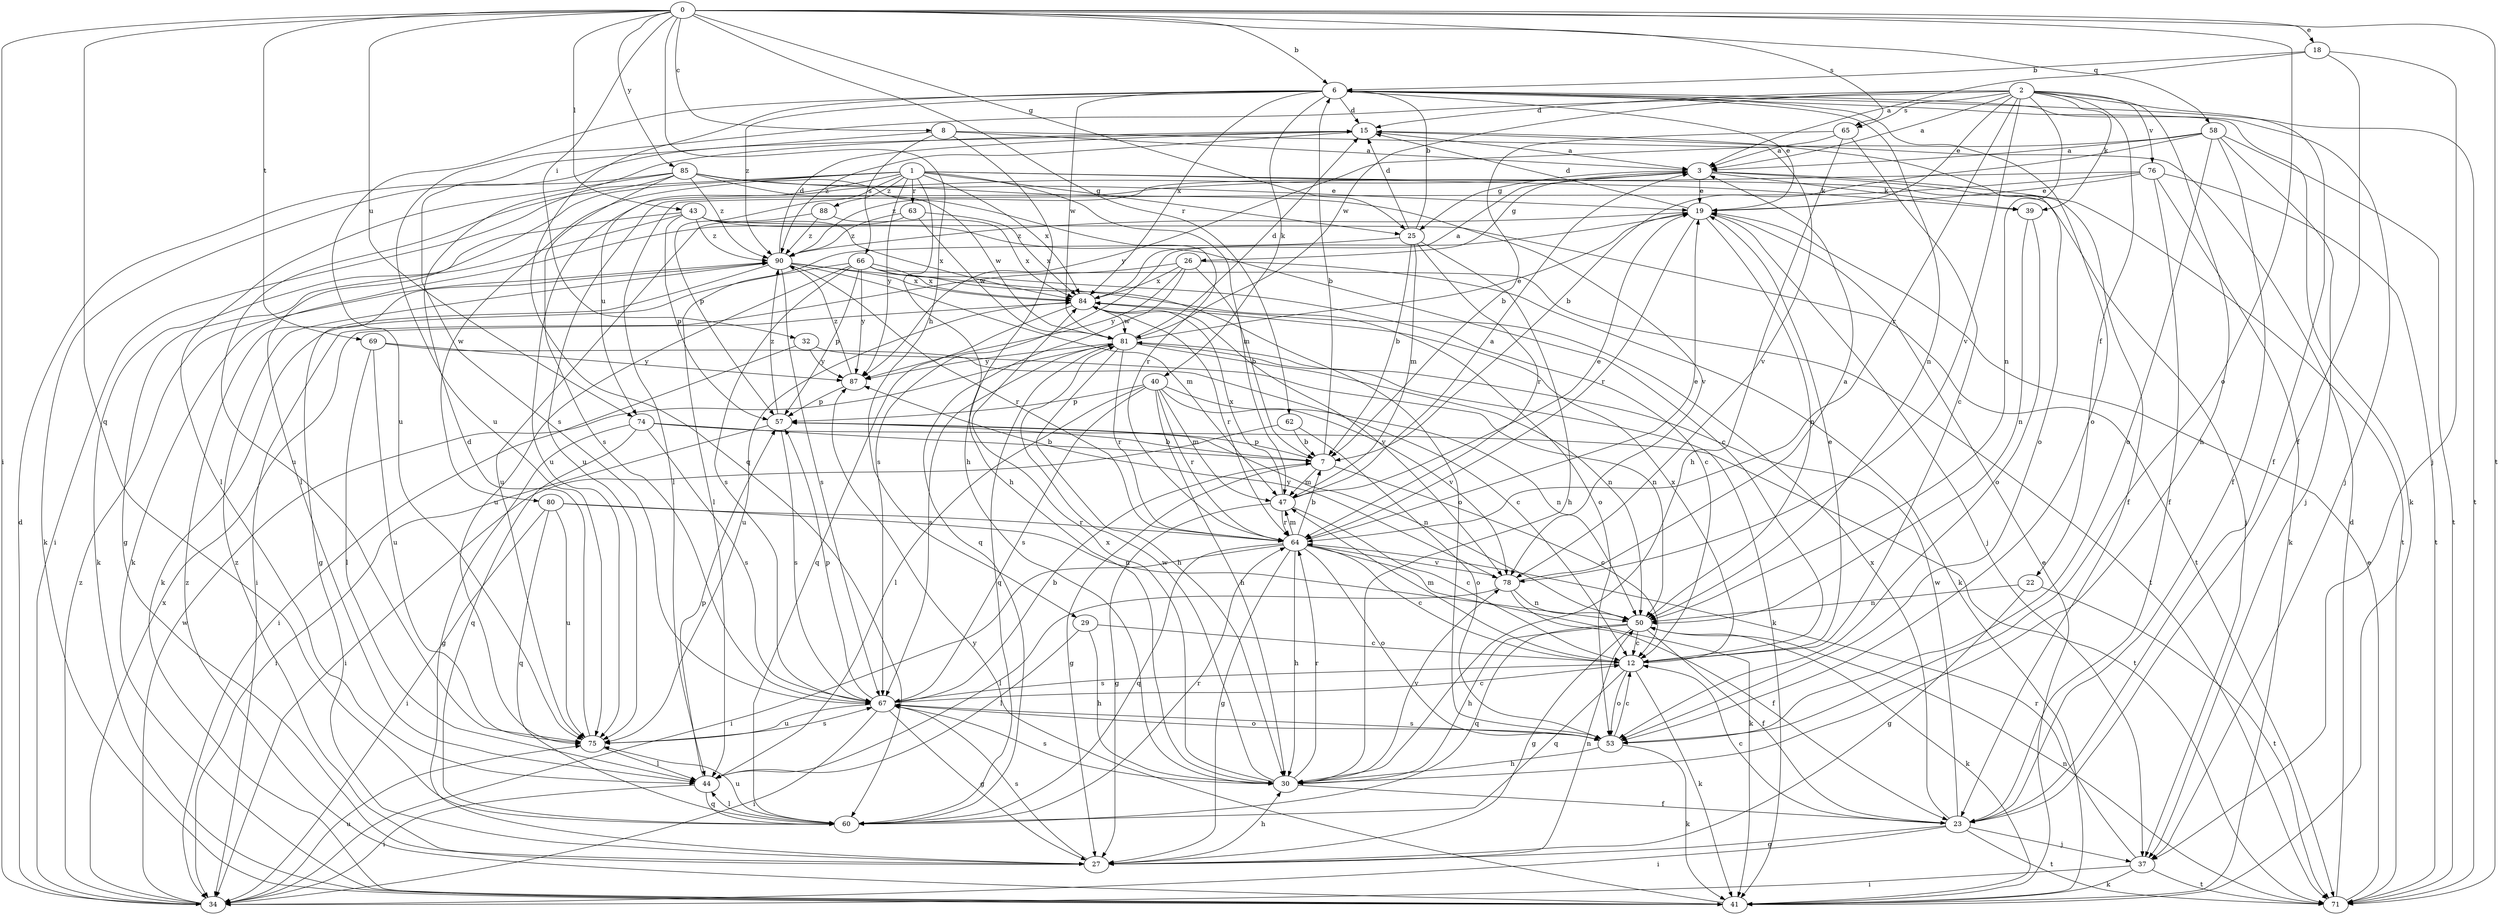 strict digraph  {
0;
1;
2;
3;
6;
7;
8;
12;
15;
18;
19;
22;
23;
25;
26;
27;
29;
30;
32;
34;
37;
39;
40;
41;
43;
44;
47;
50;
53;
57;
58;
60;
62;
63;
64;
65;
66;
67;
69;
71;
74;
75;
76;
78;
80;
81;
84;
85;
87;
88;
90;
0 -> 6  [label=b];
0 -> 8  [label=c];
0 -> 18  [label=e];
0 -> 25  [label=g];
0 -> 29  [label=h];
0 -> 32  [label=i];
0 -> 34  [label=i];
0 -> 43  [label=l];
0 -> 53  [label=o];
0 -> 58  [label=q];
0 -> 60  [label=q];
0 -> 62  [label=r];
0 -> 65  [label=s];
0 -> 69  [label=t];
0 -> 71  [label=t];
0 -> 74  [label=u];
0 -> 85  [label=y];
1 -> 25  [label=g];
1 -> 30  [label=h];
1 -> 34  [label=i];
1 -> 37  [label=j];
1 -> 39  [label=k];
1 -> 44  [label=l];
1 -> 47  [label=m];
1 -> 57  [label=p];
1 -> 63  [label=r];
1 -> 74  [label=u];
1 -> 80  [label=w];
1 -> 84  [label=x];
1 -> 87  [label=y];
1 -> 88  [label=z];
2 -> 3  [label=a];
2 -> 15  [label=d];
2 -> 19  [label=e];
2 -> 22  [label=f];
2 -> 23  [label=f];
2 -> 30  [label=h];
2 -> 39  [label=k];
2 -> 50  [label=n];
2 -> 64  [label=r];
2 -> 65  [label=s];
2 -> 75  [label=u];
2 -> 76  [label=v];
2 -> 78  [label=v];
2 -> 81  [label=w];
3 -> 19  [label=e];
3 -> 23  [label=f];
3 -> 25  [label=g];
3 -> 26  [label=g];
3 -> 39  [label=k];
3 -> 71  [label=t];
3 -> 75  [label=u];
3 -> 90  [label=z];
6 -> 15  [label=d];
6 -> 19  [label=e];
6 -> 37  [label=j];
6 -> 40  [label=k];
6 -> 41  [label=k];
6 -> 50  [label=n];
6 -> 53  [label=o];
6 -> 60  [label=q];
6 -> 71  [label=t];
6 -> 75  [label=u];
6 -> 81  [label=w];
6 -> 84  [label=x];
6 -> 90  [label=z];
7 -> 6  [label=b];
7 -> 12  [label=c];
7 -> 27  [label=g];
7 -> 47  [label=m];
7 -> 57  [label=p];
8 -> 3  [label=a];
8 -> 30  [label=h];
8 -> 66  [label=s];
8 -> 67  [label=s];
8 -> 78  [label=v];
12 -> 19  [label=e];
12 -> 41  [label=k];
12 -> 47  [label=m];
12 -> 53  [label=o];
12 -> 60  [label=q];
12 -> 67  [label=s];
12 -> 84  [label=x];
15 -> 3  [label=a];
15 -> 53  [label=o];
15 -> 90  [label=z];
18 -> 3  [label=a];
18 -> 6  [label=b];
18 -> 23  [label=f];
18 -> 37  [label=j];
19 -> 15  [label=d];
19 -> 37  [label=j];
19 -> 50  [label=n];
19 -> 64  [label=r];
19 -> 67  [label=s];
19 -> 90  [label=z];
22 -> 27  [label=g];
22 -> 50  [label=n];
22 -> 71  [label=t];
23 -> 12  [label=c];
23 -> 27  [label=g];
23 -> 34  [label=i];
23 -> 37  [label=j];
23 -> 71  [label=t];
23 -> 81  [label=w];
23 -> 84  [label=x];
25 -> 6  [label=b];
25 -> 7  [label=b];
25 -> 15  [label=d];
25 -> 30  [label=h];
25 -> 44  [label=l];
25 -> 47  [label=m];
25 -> 64  [label=r];
26 -> 7  [label=b];
26 -> 34  [label=i];
26 -> 41  [label=k];
26 -> 60  [label=q];
26 -> 84  [label=x];
26 -> 87  [label=y];
27 -> 30  [label=h];
27 -> 50  [label=n];
27 -> 67  [label=s];
27 -> 90  [label=z];
29 -> 12  [label=c];
29 -> 30  [label=h];
29 -> 44  [label=l];
30 -> 23  [label=f];
30 -> 64  [label=r];
30 -> 67  [label=s];
30 -> 78  [label=v];
30 -> 81  [label=w];
30 -> 84  [label=x];
32 -> 34  [label=i];
32 -> 50  [label=n];
32 -> 87  [label=y];
34 -> 15  [label=d];
34 -> 75  [label=u];
34 -> 81  [label=w];
34 -> 84  [label=x];
34 -> 90  [label=z];
37 -> 34  [label=i];
37 -> 41  [label=k];
37 -> 64  [label=r];
37 -> 71  [label=t];
39 -> 50  [label=n];
39 -> 53  [label=o];
40 -> 30  [label=h];
40 -> 44  [label=l];
40 -> 47  [label=m];
40 -> 50  [label=n];
40 -> 57  [label=p];
40 -> 64  [label=r];
40 -> 67  [label=s];
40 -> 78  [label=v];
41 -> 19  [label=e];
41 -> 87  [label=y];
41 -> 90  [label=z];
43 -> 12  [label=c];
43 -> 27  [label=g];
43 -> 41  [label=k];
43 -> 57  [label=p];
43 -> 71  [label=t];
43 -> 84  [label=x];
43 -> 90  [label=z];
44 -> 34  [label=i];
44 -> 57  [label=p];
44 -> 60  [label=q];
47 -> 3  [label=a];
47 -> 12  [label=c];
47 -> 19  [label=e];
47 -> 27  [label=g];
47 -> 64  [label=r];
47 -> 84  [label=x];
50 -> 12  [label=c];
50 -> 23  [label=f];
50 -> 27  [label=g];
50 -> 30  [label=h];
50 -> 41  [label=k];
50 -> 60  [label=q];
53 -> 12  [label=c];
53 -> 30  [label=h];
53 -> 41  [label=k];
53 -> 67  [label=s];
57 -> 7  [label=b];
57 -> 34  [label=i];
57 -> 50  [label=n];
57 -> 67  [label=s];
57 -> 90  [label=z];
58 -> 3  [label=a];
58 -> 7  [label=b];
58 -> 23  [label=f];
58 -> 37  [label=j];
58 -> 53  [label=o];
58 -> 71  [label=t];
58 -> 87  [label=y];
60 -> 44  [label=l];
60 -> 64  [label=r];
60 -> 75  [label=u];
62 -> 7  [label=b];
62 -> 34  [label=i];
62 -> 53  [label=o];
63 -> 41  [label=k];
63 -> 81  [label=w];
63 -> 84  [label=x];
63 -> 90  [label=z];
64 -> 7  [label=b];
64 -> 12  [label=c];
64 -> 19  [label=e];
64 -> 27  [label=g];
64 -> 30  [label=h];
64 -> 34  [label=i];
64 -> 41  [label=k];
64 -> 47  [label=m];
64 -> 53  [label=o];
64 -> 60  [label=q];
64 -> 78  [label=v];
65 -> 3  [label=a];
65 -> 7  [label=b];
65 -> 12  [label=c];
65 -> 30  [label=h];
66 -> 12  [label=c];
66 -> 41  [label=k];
66 -> 53  [label=o];
66 -> 57  [label=p];
66 -> 67  [label=s];
66 -> 71  [label=t];
66 -> 75  [label=u];
66 -> 84  [label=x];
66 -> 87  [label=y];
67 -> 7  [label=b];
67 -> 12  [label=c];
67 -> 27  [label=g];
67 -> 34  [label=i];
67 -> 53  [label=o];
67 -> 57  [label=p];
67 -> 75  [label=u];
69 -> 12  [label=c];
69 -> 44  [label=l];
69 -> 75  [label=u];
69 -> 87  [label=y];
71 -> 15  [label=d];
71 -> 19  [label=e];
71 -> 50  [label=n];
74 -> 7  [label=b];
74 -> 27  [label=g];
74 -> 60  [label=q];
74 -> 67  [label=s];
74 -> 71  [label=t];
75 -> 15  [label=d];
75 -> 44  [label=l];
75 -> 67  [label=s];
76 -> 19  [label=e];
76 -> 23  [label=f];
76 -> 41  [label=k];
76 -> 44  [label=l];
76 -> 71  [label=t];
76 -> 75  [label=u];
78 -> 3  [label=a];
78 -> 23  [label=f];
78 -> 44  [label=l];
78 -> 50  [label=n];
78 -> 87  [label=y];
80 -> 34  [label=i];
80 -> 50  [label=n];
80 -> 60  [label=q];
80 -> 64  [label=r];
80 -> 75  [label=u];
81 -> 15  [label=d];
81 -> 19  [label=e];
81 -> 30  [label=h];
81 -> 41  [label=k];
81 -> 50  [label=n];
81 -> 60  [label=q];
81 -> 64  [label=r];
81 -> 67  [label=s];
81 -> 87  [label=y];
84 -> 3  [label=a];
84 -> 60  [label=q];
84 -> 64  [label=r];
84 -> 75  [label=u];
84 -> 78  [label=v];
84 -> 81  [label=w];
85 -> 19  [label=e];
85 -> 41  [label=k];
85 -> 44  [label=l];
85 -> 64  [label=r];
85 -> 67  [label=s];
85 -> 75  [label=u];
85 -> 78  [label=v];
85 -> 81  [label=w];
85 -> 90  [label=z];
87 -> 57  [label=p];
87 -> 90  [label=z];
88 -> 75  [label=u];
88 -> 84  [label=x];
88 -> 90  [label=z];
90 -> 15  [label=d];
90 -> 27  [label=g];
90 -> 47  [label=m];
90 -> 53  [label=o];
90 -> 64  [label=r];
90 -> 67  [label=s];
90 -> 84  [label=x];
}
